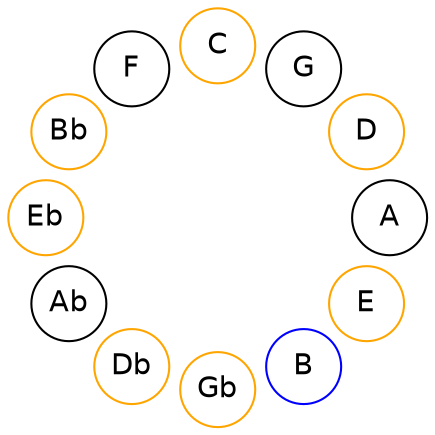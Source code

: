 
graph {

layout = circo;
mindist = .1

node [shape = circle, fontname = Helvetica, margin = 0]
edge [style=invis]

subgraph 1 {
	E -- B -- Gb -- Db -- Ab -- Eb -- Bb -- F -- C -- G -- D -- A -- E
}

E [color=orange];
B [color=blue];
Gb [color=orange];
Db [color=orange];
Eb [color=orange];
Bb [color=orange];
C [color=orange];
D [color=orange];
}
